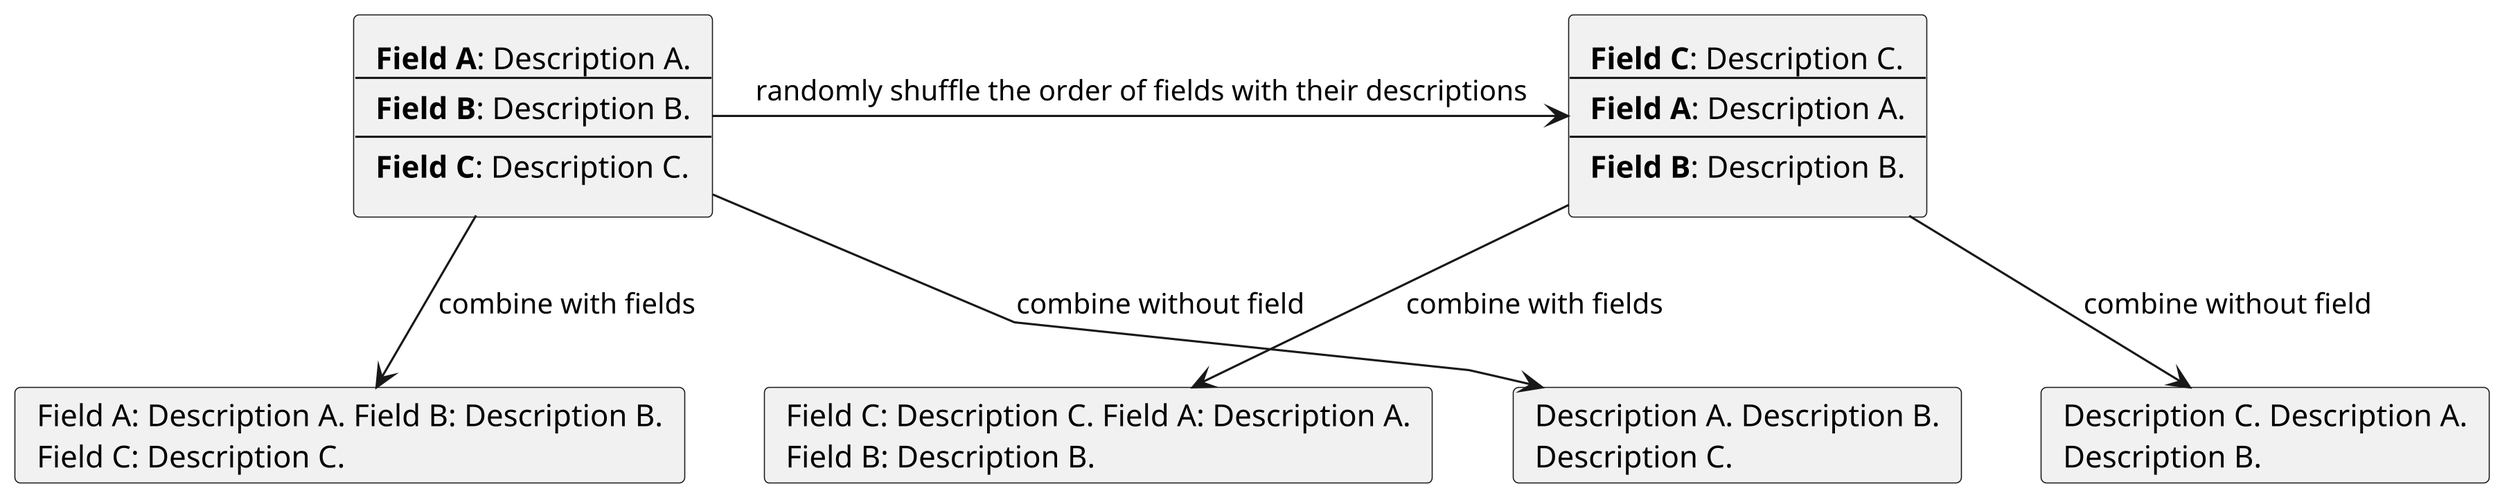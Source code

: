@startuml text_aug
' skinparam defaultTextAlignment center
skinparam linetype polyline
skinparam Dpi 300

together {
    rectangle origin as "
    **Field A**: Description A.
    ---
    **Field B**: Description B.
    ---
    **Field C**: Description C.
    "

    rectangle aug as "
    **Field C**: Description C.
    ---
    **Field A**: Description A.
    ---
    **Field B**: Description B.
    "
}

together {
    card text_ori as "Field A: Description A. Field B: Description B.
     Field C: Description C."

    card text_aug as "Field C: Description C. Field A: Description A.
     Field B: Description B."
}

together {
card text_ori_no as "Description A. Description B.
 Description C."
card text_aug_no as "Description C. Description A.
 Description B."
}

origin -r-> aug : "randomly shuffle the order of fields with their descriptions"


origin -d-> text_ori : "combine with fields"

aug -d-> text_aug : "combine with fields"


origin -d-> text_ori_no : "combine without field"

aug -d-> text_aug_no : "combine without field"

' text_ori -[hidden]-> text_ori_no
' text_aug -[hidden]-> text_aug_no
@enduml
